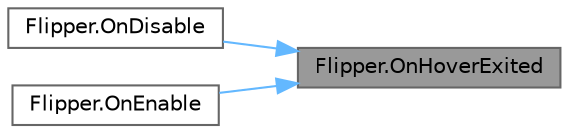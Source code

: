 digraph "Flipper.OnHoverExited"
{
 // LATEX_PDF_SIZE
  bgcolor="transparent";
  edge [fontname=Helvetica,fontsize=10,labelfontname=Helvetica,labelfontsize=10];
  node [fontname=Helvetica,fontsize=10,shape=box,height=0.2,width=0.4];
  rankdir="RL";
  Node1 [id="Node000001",label="Flipper.OnHoverExited",height=0.2,width=0.4,color="gray40", fillcolor="grey60", style="filled", fontcolor="black",tooltip="This method is called when the XR interactor is no longer looking at the object, i...."];
  Node1 -> Node2 [id="edge1_Node000001_Node000002",dir="back",color="steelblue1",style="solid",tooltip=" "];
  Node2 [id="Node000002",label="Flipper.OnDisable",height=0.2,width=0.4,color="grey40", fillcolor="white", style="filled",URL="$class_flipper.html#a43276dadb741c43e0ef6545dd9c4ff4b",tooltip="This method is called when the object is disabled and removes event listeners for the selectEntered a..."];
  Node1 -> Node3 [id="edge2_Node000001_Node000003",dir="back",color="steelblue1",style="solid",tooltip=" "];
  Node3 [id="Node000003",label="Flipper.OnEnable",height=0.2,width=0.4,color="grey40", fillcolor="white", style="filled",URL="$class_flipper.html#a89077822a424c58aa59217c4d61044b0",tooltip="This method is called when the object is enabled and adds event listeners for the selectEntered and s..."];
}
